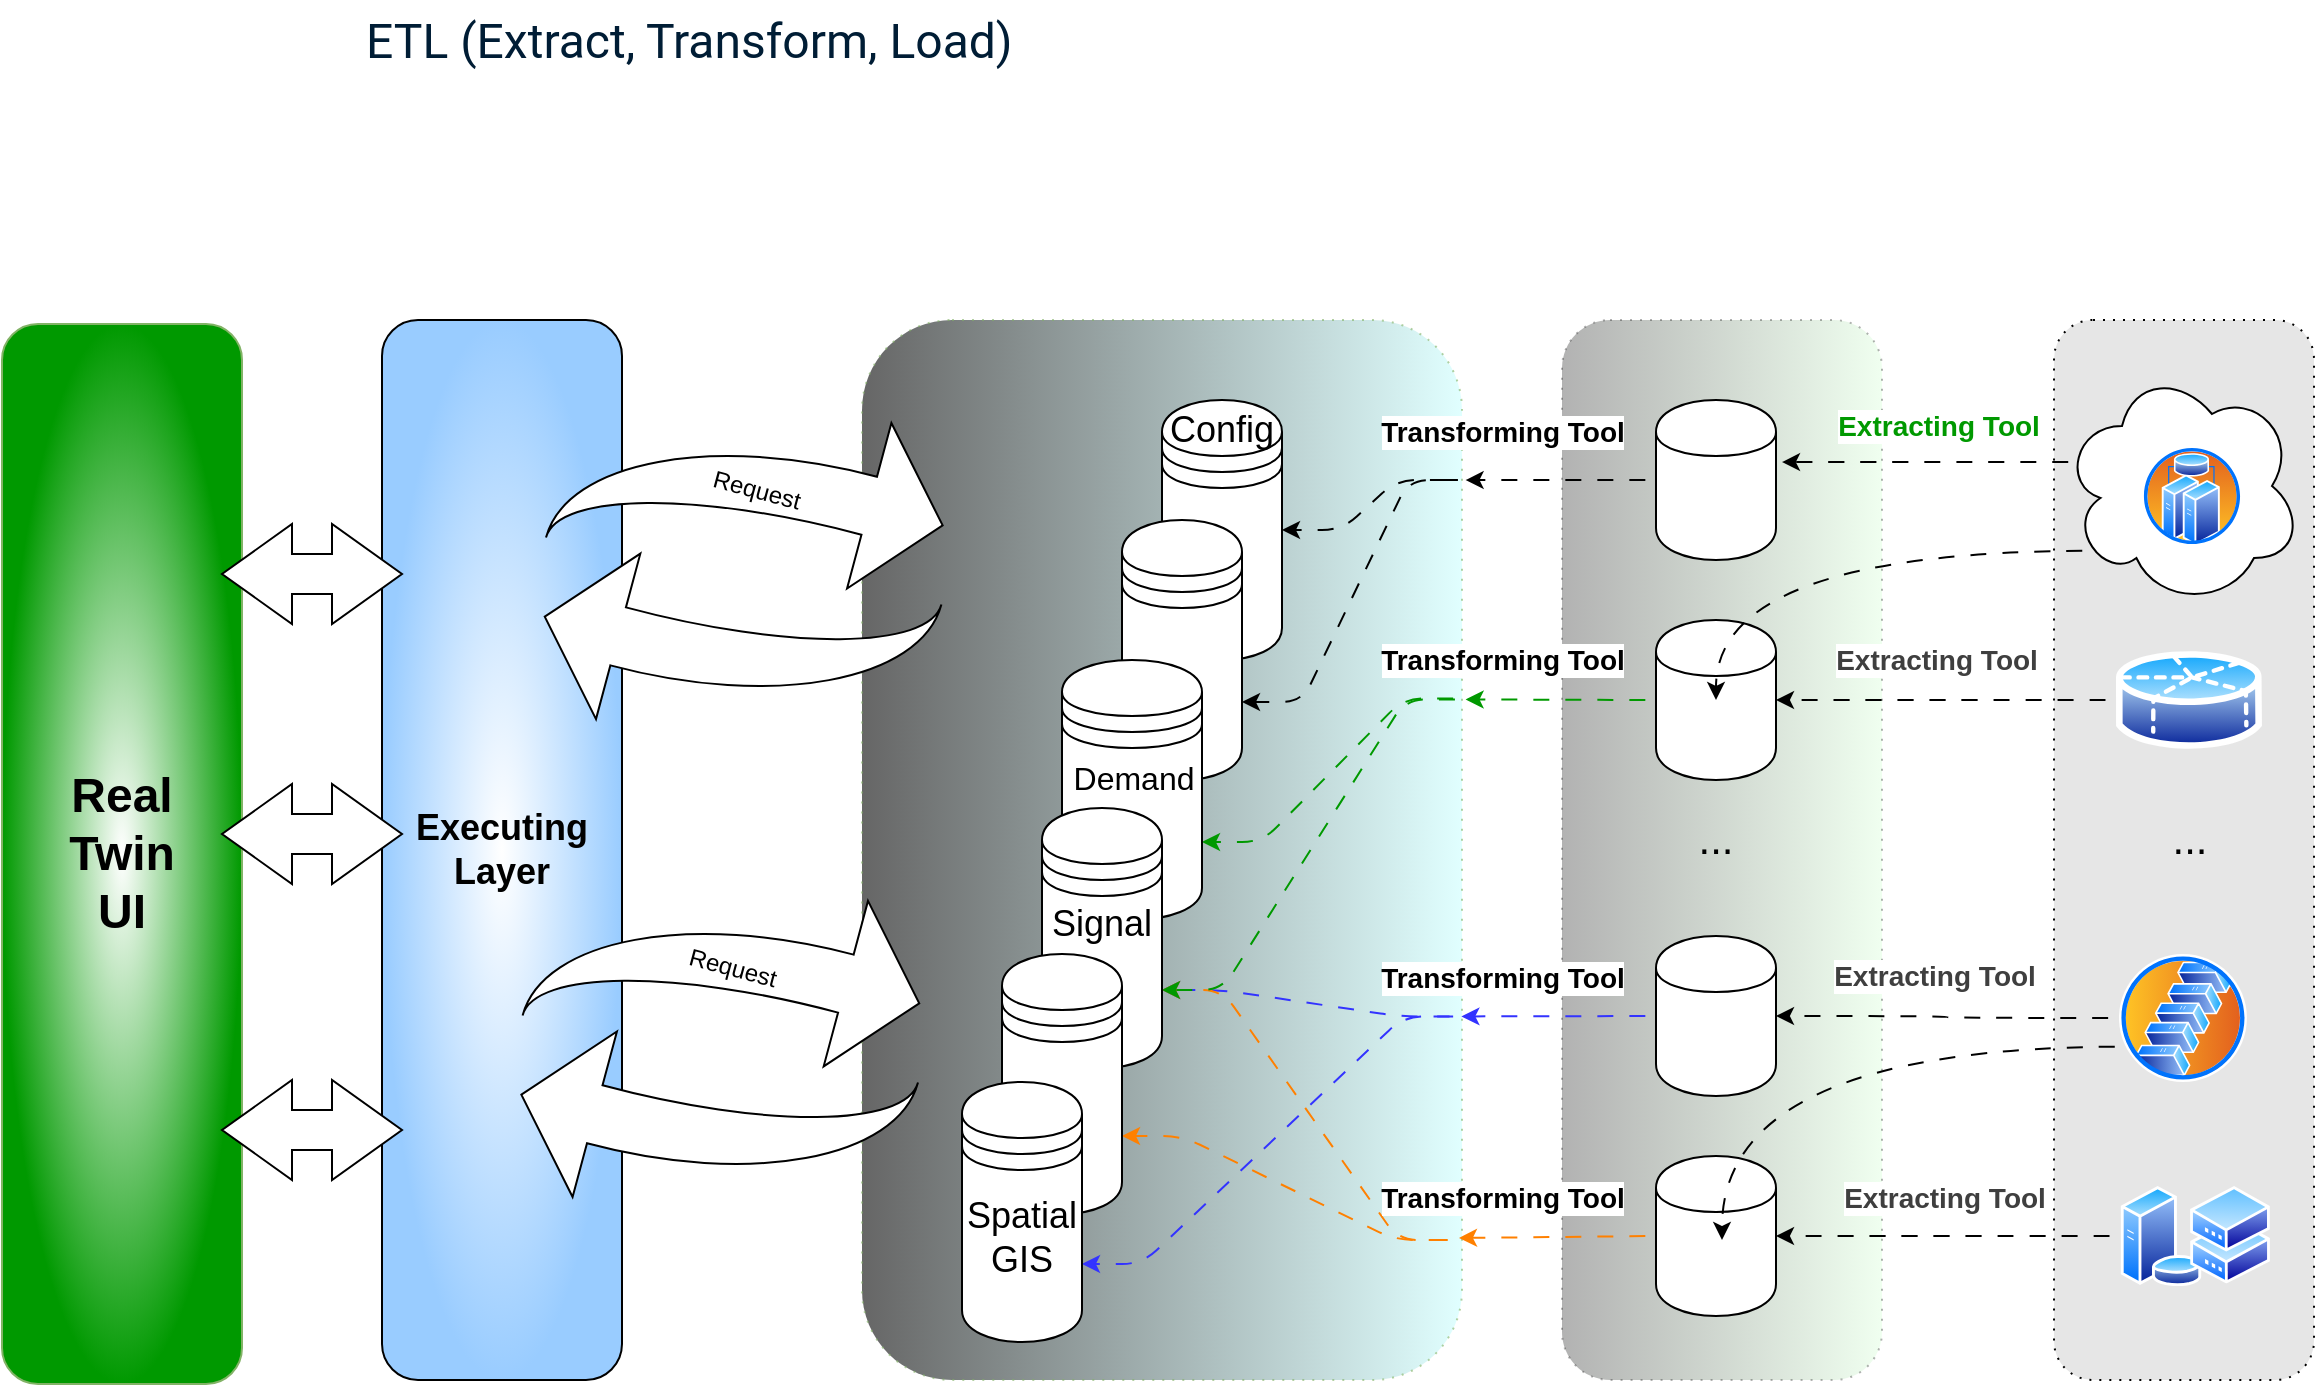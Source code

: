 <mxfile>
    <diagram id="jcmjR9he6WQk3XWefwnu" name="Page-1">
        <mxGraphModel dx="1589" dy="1341" grid="0" gridSize="10" guides="1" tooltips="1" connect="1" arrows="1" fold="1" page="0" pageScale="1" pageWidth="827" pageHeight="1169" background="#FFFFFF" math="0" shadow="0">
            <root>
                <mxCell id="0"/>
                <mxCell id="1" parent="0"/>
                <mxCell id="83" value="&lt;font style=&quot;font-size: 18px;&quot;&gt;&lt;b&gt;Executing&lt;/b&gt;&lt;/font&gt;&lt;div&gt;&lt;font style=&quot;font-size: 18px;&quot;&gt;&lt;b&gt;Layer&lt;/b&gt;&lt;/font&gt;&lt;/div&gt;" style="rounded=1;whiteSpace=wrap;html=1;gradientColor=#99CCFF;gradientDirection=radial;" parent="1" vertex="1">
                    <mxGeometry x="130" y="150" width="120" height="530" as="geometry"/>
                </mxCell>
                <mxCell id="84" value="&lt;b&gt;&lt;font style=&quot;font-size: 24px;&quot;&gt;Real&lt;/font&gt;&lt;/b&gt;&lt;div&gt;&lt;b&gt;&lt;font style=&quot;font-size: 24px;&quot;&gt;Twin&lt;/font&gt;&lt;/b&gt;&lt;/div&gt;&lt;div&gt;&lt;span style=&quot;font-size: 24px;&quot;&gt;&lt;b&gt;UI&lt;/b&gt;&lt;/span&gt;&lt;/div&gt;" style="rounded=1;whiteSpace=wrap;html=1;gradientDirection=radial;fillColor=default;strokeColor=#82b366;gradientColor=#009900;" parent="1" vertex="1">
                    <mxGeometry x="-60" y="152" width="120" height="530" as="geometry"/>
                </mxCell>
                <mxCell id="85" value="" style="html=1;shadow=0;dashed=0;align=center;verticalAlign=middle;shape=mxgraph.arrows2.twoWayArrow;dy=0.6;dx=35;" parent="1" vertex="1">
                    <mxGeometry x="50" y="252" width="90" height="50" as="geometry"/>
                </mxCell>
                <mxCell id="86" value="" style="html=1;shadow=0;dashed=0;align=center;verticalAlign=middle;shape=mxgraph.arrows2.twoWayArrow;dy=0.6;dx=35;" parent="1" vertex="1">
                    <mxGeometry x="50" y="382" width="90" height="50" as="geometry"/>
                </mxCell>
                <mxCell id="87" value="" style="html=1;shadow=0;dashed=0;align=center;verticalAlign=middle;shape=mxgraph.arrows2.twoWayArrow;dy=0.6;dx=35;" parent="1" vertex="1">
                    <mxGeometry x="50" y="530" width="90" height="50" as="geometry"/>
                </mxCell>
                <mxCell id="3" value="" style="rounded=1;whiteSpace=wrap;html=1;dashed=1;dashPattern=1 4;fillColor=#CCFFFF;strokeColor=#82b366;gradientColor=default;gradientDirection=west;opacity=60;" parent="1" vertex="1">
                    <mxGeometry x="370" y="150" width="300" height="530" as="geometry"/>
                </mxCell>
                <mxCell id="65" style="edgeStyle=entityRelationEdgeStyle;html=1;exitX=0.989;exitY=0.868;exitDx=0;exitDy=0;entryX=1;entryY=0.7;entryDx=0;entryDy=0;exitPerimeter=0;strokeColor=#FF8000;flowAnimation=1;" parent="1" source="3" target="37" edge="1">
                    <mxGeometry relative="1" as="geometry"/>
                </mxCell>
                <mxCell id="64" style="edgeStyle=entityRelationEdgeStyle;html=1;exitX=0.997;exitY=0.657;exitDx=0;exitDy=0;entryX=1;entryY=0.7;entryDx=0;entryDy=0;exitPerimeter=0;strokeColor=#3333FF;flowAnimation=1;" parent="1" source="3" target="36" edge="1">
                    <mxGeometry relative="1" as="geometry"/>
                </mxCell>
                <mxCell id="63" style="edgeStyle=entityRelationEdgeStyle;html=1;exitX=0.994;exitY=0.868;exitDx=0;exitDy=0;entryX=1;entryY=0.7;entryDx=0;entryDy=0;exitPerimeter=0;strokeColor=#FF8000;flowAnimation=1;" parent="1" source="3" target="36" edge="1">
                    <mxGeometry relative="1" as="geometry"/>
                </mxCell>
                <mxCell id="62" style="edgeStyle=entityRelationEdgeStyle;html=1;exitX=1.003;exitY=0.657;exitDx=0;exitDy=0;entryX=1;entryY=0.7;entryDx=0;entryDy=0;exitPerimeter=0;strokeColor=#3333FF;flowAnimation=1;" parent="1" source="3" target="38" edge="1">
                    <mxGeometry relative="1" as="geometry"/>
                </mxCell>
                <mxCell id="60" style="edgeStyle=entityRelationEdgeStyle;html=1;exitX=1.006;exitY=0.358;exitDx=0;exitDy=0;entryX=1;entryY=0.7;entryDx=0;entryDy=0;exitPerimeter=0;strokeColor=#009900;flowAnimation=1;" parent="1" source="3" target="36" edge="1">
                    <mxGeometry relative="1" as="geometry"/>
                </mxCell>
                <mxCell id="57" style="edgeStyle=entityRelationEdgeStyle;html=1;exitX=1.003;exitY=0.357;exitDx=0;exitDy=0;entryX=1;entryY=0.7;entryDx=0;entryDy=0;exitPerimeter=0;strokeColor=#009900;flowAnimation=1;" parent="1" source="3" target="35" edge="1">
                    <mxGeometry relative="1" as="geometry"/>
                </mxCell>
                <mxCell id="27" value="" style="rounded=1;whiteSpace=wrap;html=1;dashed=1;dashPattern=1 4;fillColor=#E6E6E6;" parent="1" vertex="1">
                    <mxGeometry x="966" y="150" width="130" height="530" as="geometry"/>
                </mxCell>
                <mxCell id="55" style="edgeStyle=entityRelationEdgeStyle;html=1;exitX=0.991;exitY=0.151;exitDx=0;exitDy=0;entryX=1;entryY=0.5;entryDx=0;entryDy=0;exitPerimeter=0;flowAnimation=1;" parent="1" source="3" target="33" edge="1">
                    <mxGeometry relative="1" as="geometry"/>
                </mxCell>
                <mxCell id="4" value="" style="rounded=1;whiteSpace=wrap;html=1;dashed=1;dashPattern=1 4;gradientColor=default;fillColor=#CCFFCC;gradientDirection=west;opacity=30;" parent="1" vertex="1">
                    <mxGeometry x="720" y="150" width="160" height="530" as="geometry"/>
                </mxCell>
                <mxCell id="5" value="" style="shape=cylinder;whiteSpace=wrap;html=1;boundedLbl=1;backgroundOutline=1;" parent="1" vertex="1">
                    <mxGeometry x="767" y="190" width="60" height="80" as="geometry"/>
                </mxCell>
                <mxCell id="6" value="" style="shape=cylinder;whiteSpace=wrap;html=1;boundedLbl=1;backgroundOutline=1;" parent="1" vertex="1">
                    <mxGeometry x="767" y="300" width="60" height="80" as="geometry"/>
                </mxCell>
                <mxCell id="7" value="" style="shape=cylinder;whiteSpace=wrap;html=1;boundedLbl=1;backgroundOutline=1;" parent="1" vertex="1">
                    <mxGeometry x="767" y="458" width="60" height="80" as="geometry"/>
                </mxCell>
                <mxCell id="8" value="" style="shape=cylinder;whiteSpace=wrap;html=1;boundedLbl=1;backgroundOutline=1;" parent="1" vertex="1">
                    <mxGeometry x="767" y="568" width="60" height="80" as="geometry"/>
                </mxCell>
                <mxCell id="9" value="&lt;font style=&quot;font-size: 21px;&quot;&gt;...&lt;/font&gt;" style="text;html=1;align=center;verticalAlign=middle;whiteSpace=wrap;rounded=0;" parent="1" vertex="1">
                    <mxGeometry x="767" y="394" width="60" height="30" as="geometry"/>
                </mxCell>
                <mxCell id="10" value="" style="shape=cloud;whiteSpace=wrap;html=1;" parent="1" vertex="1">
                    <mxGeometry x="970" y="173" width="120" height="120" as="geometry"/>
                </mxCell>
                <mxCell id="11" value="" style="image;aspect=fixed;perimeter=ellipsePerimeter;html=1;align=center;shadow=0;dashed=0;spacingTop=3;image=img/lib/active_directory/cluster_server.svg;" parent="1" vertex="1">
                    <mxGeometry x="1010" y="213" width="50" height="50" as="geometry"/>
                </mxCell>
                <mxCell id="16" style="edgeStyle=orthogonalEdgeStyle;curved=1;html=1;exitX=0;exitY=0.5;exitDx=0;exitDy=0;entryX=1;entryY=0.5;entryDx=0;entryDy=0;flowAnimation=1;" parent="1" source="12" target="6" edge="1">
                    <mxGeometry relative="1" as="geometry"/>
                </mxCell>
                <mxCell id="24" value="&lt;b style=&quot;color: rgb(63, 63, 63); font-size: 14px;&quot;&gt;Extracting Tool&lt;/b&gt;" style="edgeLabel;html=1;align=center;verticalAlign=middle;resizable=0;points=[];" parent="16" vertex="1" connectable="0">
                    <mxGeometry x="-0.032" y="4" relative="1" as="geometry">
                        <mxPoint x="-8" y="-24" as="offset"/>
                    </mxGeometry>
                </mxCell>
                <mxCell id="12" value="" style="aspect=fixed;html=1;align=center;shadow=0;dashed=0;spacingTop=3;image=img/lib/active_directory/database_partition_5.svg;shape=image;labelBackgroundColor=default;verticalAlign=top;verticalLabelPosition=bottom;perimeter=ellipsePerimeter;" parent="1" vertex="1">
                    <mxGeometry x="997" y="313" width="72.97" height="54" as="geometry"/>
                </mxCell>
                <mxCell id="19" style="edgeStyle=orthogonalEdgeStyle;curved=1;html=1;exitX=0;exitY=0.5;exitDx=0;exitDy=0;entryX=1;entryY=0.5;entryDx=0;entryDy=0;flowAnimation=1;" parent="1" source="14" target="8" edge="1">
                    <mxGeometry relative="1" as="geometry"/>
                </mxCell>
                <mxCell id="26" value="&lt;b style=&quot;color: rgb(63, 63, 63); font-size: 14px;&quot;&gt;Extracting Tool&lt;/b&gt;" style="edgeLabel;html=1;align=center;verticalAlign=middle;resizable=0;points=[];" parent="19" vertex="1" connectable="0">
                    <mxGeometry x="-0.337" y="11" relative="1" as="geometry">
                        <mxPoint x="-31" y="-30" as="offset"/>
                    </mxGeometry>
                </mxCell>
                <mxCell id="15" style="edgeStyle=orthogonalEdgeStyle;curved=1;html=1;exitX=0.07;exitY=0.4;exitDx=0;exitDy=0;exitPerimeter=0;entryX=1.05;entryY=0.388;entryDx=0;entryDy=0;entryPerimeter=0;flowAnimation=1;" parent="1" source="10" target="5" edge="1">
                    <mxGeometry relative="1" as="geometry"/>
                </mxCell>
                <mxCell id="23" value="&lt;font style=&quot;font-size: 14px; color: rgb(0, 153, 0);&quot;&gt;&lt;b&gt;Extracting Tool&lt;/b&gt;&lt;/font&gt;" style="edgeLabel;html=1;align=center;verticalAlign=middle;resizable=0;points=[];" parent="15" vertex="1" connectable="0">
                    <mxGeometry x="-0.392" y="8" relative="1" as="geometry">
                        <mxPoint x="-26" y="-26" as="offset"/>
                    </mxGeometry>
                </mxCell>
                <mxCell id="20" style="edgeStyle=orthogonalEdgeStyle;curved=1;html=1;exitX=0.5;exitY=1;exitDx=0;exitDy=0;entryX=1;entryY=0.5;entryDx=0;entryDy=0;flowAnimation=1;" parent="1" source="17" target="7" edge="1">
                    <mxGeometry relative="1" as="geometry"/>
                </mxCell>
                <mxCell id="25" value="&lt;b style=&quot;color: rgb(63, 63, 63); font-size: 14px;&quot;&gt;Extracting Tool&lt;/b&gt;" style="edgeLabel;html=1;align=center;verticalAlign=middle;resizable=0;points=[];" parent="20" vertex="1" connectable="0">
                    <mxGeometry x="-0.102" y="12" relative="1" as="geometry">
                        <mxPoint x="-15" y="-33" as="offset"/>
                    </mxGeometry>
                </mxCell>
                <mxCell id="17" value="" style="image;aspect=fixed;perimeter=ellipsePerimeter;html=1;align=center;shadow=0;dashed=0;spacingTop=3;image=img/lib/active_directory/server_farm.svg;direction=south;" parent="1" vertex="1">
                    <mxGeometry x="998.48" y="467" width="64" height="64" as="geometry"/>
                </mxCell>
                <mxCell id="22" value="&lt;span style=&quot;color: rgb(0, 29, 53); font-family: &amp;quot;Google Sans&amp;quot;, Roboto, Arial, sans-serif; font-style: normal; font-variant-ligatures: normal; font-variant-caps: normal; font-weight: 400; letter-spacing: normal; orphans: 2; text-align: start; text-indent: 0px; text-transform: none; widows: 2; word-spacing: 0px; -webkit-text-stroke-width: 0px; white-space: normal; background-color: rgb(255, 255, 255); text-decoration-thickness: initial; text-decoration-style: initial; text-decoration-color: initial; float: none; display: inline !important;&quot;&gt;&lt;font style=&quot;font-size: 24px;&quot;&gt;ETL (Extract, Transform, Load)&amp;nbsp;&lt;/font&gt;&lt;/span&gt;" style="text;whiteSpace=wrap;html=1;" parent="1" vertex="1">
                    <mxGeometry x="120" y="-10" width="340" height="50" as="geometry"/>
                </mxCell>
                <mxCell id="28" value="" style="group" parent="1" vertex="1" connectable="0">
                    <mxGeometry x="999" y="583" width="75" height="50" as="geometry"/>
                </mxCell>
                <mxCell id="14" value="" style="image;aspect=fixed;perimeter=ellipsePerimeter;html=1;align=center;shadow=0;dashed=0;spacingTop=3;image=img/lib/active_directory/database_server.svg;" parent="28" vertex="1">
                    <mxGeometry width="41" height="50" as="geometry"/>
                </mxCell>
                <mxCell id="18" value="" style="image;aspect=fixed;perimeter=ellipsePerimeter;html=1;align=center;shadow=0;dashed=0;spacingTop=3;image=img/lib/active_directory/shadowed_router.svg;" parent="28" vertex="1">
                    <mxGeometry x="35" width="40" height="48.78" as="geometry"/>
                </mxCell>
                <mxCell id="29" value="&lt;font style=&quot;font-size: 21px;&quot;&gt;...&lt;/font&gt;" style="text;html=1;align=center;verticalAlign=middle;whiteSpace=wrap;rounded=0;" parent="1" vertex="1">
                    <mxGeometry x="1004" y="394" width="60" height="30" as="geometry"/>
                </mxCell>
                <mxCell id="31" style="edgeStyle=orthogonalEdgeStyle;curved=1;html=1;exitX=0.13;exitY=0.77;exitDx=0;exitDy=0;exitPerimeter=0;entryX=0.5;entryY=0.5;entryDx=0;entryDy=0;entryPerimeter=0;flowAnimation=1;" parent="1" source="10" target="6" edge="1">
                    <mxGeometry relative="1" as="geometry"/>
                </mxCell>
                <mxCell id="32" style="edgeStyle=orthogonalEdgeStyle;curved=1;html=1;exitX=0.75;exitY=1;exitDx=0;exitDy=0;entryX=0.55;entryY=0.525;entryDx=0;entryDy=0;entryPerimeter=0;flowAnimation=1;" parent="1" source="17" target="8" edge="1">
                    <mxGeometry relative="1" as="geometry"/>
                </mxCell>
                <mxCell id="33" value="" style="shape=datastore;whiteSpace=wrap;html=1;" parent="1" vertex="1">
                    <mxGeometry x="520" y="190" width="60" height="130" as="geometry"/>
                </mxCell>
                <mxCell id="34" value="" style="shape=datastore;whiteSpace=wrap;html=1;" parent="1" vertex="1">
                    <mxGeometry x="500" y="250" width="60" height="130" as="geometry"/>
                </mxCell>
                <mxCell id="35" value="" style="shape=datastore;whiteSpace=wrap;html=1;" parent="1" vertex="1">
                    <mxGeometry x="470" y="320" width="70" height="130" as="geometry"/>
                </mxCell>
                <mxCell id="36" value="" style="shape=datastore;whiteSpace=wrap;html=1;" parent="1" vertex="1">
                    <mxGeometry x="460" y="394" width="60" height="130" as="geometry"/>
                </mxCell>
                <mxCell id="37" value="" style="shape=datastore;whiteSpace=wrap;html=1;" parent="1" vertex="1">
                    <mxGeometry x="440" y="467" width="60" height="130" as="geometry"/>
                </mxCell>
                <mxCell id="38" value="" style="shape=datastore;whiteSpace=wrap;html=1;" parent="1" vertex="1">
                    <mxGeometry x="420" y="531" width="60" height="130" as="geometry"/>
                </mxCell>
                <mxCell id="51" style="edgeStyle=none;html=1;exitX=0;exitY=0.5;exitDx=0;exitDy=0;entryX=1.006;entryY=0.151;entryDx=0;entryDy=0;entryPerimeter=0;flowAnimation=1;" parent="1" source="5" target="3" edge="1">
                    <mxGeometry relative="1" as="geometry"/>
                </mxCell>
                <mxCell id="66" value="&lt;b style=&quot;font-size: 14px;&quot;&gt;Transforming Tool&lt;/b&gt;" style="edgeLabel;html=1;align=center;verticalAlign=middle;resizable=0;points=[];" parent="51" vertex="1" connectable="0">
                    <mxGeometry x="0.307" y="2" relative="1" as="geometry">
                        <mxPoint x="-15" y="-26" as="offset"/>
                    </mxGeometry>
                </mxCell>
                <mxCell id="52" style="edgeStyle=none;html=1;exitX=0;exitY=0.5;exitDx=0;exitDy=0;entryX=1.006;entryY=0.358;entryDx=0;entryDy=0;entryPerimeter=0;strokeColor=#009900;flowAnimation=1;" parent="1" source="6" target="3" edge="1">
                    <mxGeometry relative="1" as="geometry"/>
                </mxCell>
                <mxCell id="67" value="&lt;b style=&quot;font-size: 14px;&quot;&gt;Transforming Tool&lt;/b&gt;" style="edgeLabel;html=1;align=center;verticalAlign=middle;resizable=0;points=[];" parent="52" vertex="1" connectable="0">
                    <mxGeometry x="-0.157" relative="1" as="geometry">
                        <mxPoint x="-37" y="-20" as="offset"/>
                    </mxGeometry>
                </mxCell>
                <mxCell id="53" style="edgeStyle=none;html=1;exitX=0;exitY=0.5;exitDx=0;exitDy=0;entryX=0.999;entryY=0.657;entryDx=0;entryDy=0;entryPerimeter=0;strokeColor=#3333FF;flowAnimation=1;" parent="1" source="7" target="3" edge="1">
                    <mxGeometry relative="1" as="geometry"/>
                </mxCell>
                <mxCell id="68" value="&lt;b style=&quot;font-size: 14px;&quot;&gt;Transforming Tool&lt;/b&gt;" style="edgeLabel;html=1;align=center;verticalAlign=middle;resizable=0;points=[];" parent="53" vertex="1" connectable="0">
                    <mxGeometry x="-0.199" relative="1" as="geometry">
                        <mxPoint x="-38" y="-19" as="offset"/>
                    </mxGeometry>
                </mxCell>
                <mxCell id="54" style="edgeStyle=none;html=1;exitX=0;exitY=0.5;exitDx=0;exitDy=0;entryX=0.995;entryY=0.866;entryDx=0;entryDy=0;entryPerimeter=0;strokeColor=#FF8000;flowAnimation=1;" parent="1" source="8" target="3" edge="1">
                    <mxGeometry relative="1" as="geometry"/>
                </mxCell>
                <mxCell id="69" value="&lt;b style=&quot;font-size: 14px;&quot;&gt;Transforming Tool&lt;/b&gt;" style="edgeLabel;html=1;align=center;verticalAlign=middle;resizable=0;points=[];" parent="54" vertex="1" connectable="0">
                    <mxGeometry x="0.033" y="2" relative="1" as="geometry">
                        <mxPoint x="-26" y="-22" as="offset"/>
                    </mxGeometry>
                </mxCell>
                <mxCell id="56" style="edgeStyle=entityRelationEdgeStyle;html=1;exitX=1.011;exitY=0.151;exitDx=0;exitDy=0;entryX=1;entryY=0.7;entryDx=0;entryDy=0;exitPerimeter=0;flowAnimation=1;" parent="1" source="3" target="34" edge="1">
                    <mxGeometry relative="1" as="geometry"/>
                </mxCell>
                <mxCell id="72" value="&lt;font style=&quot;font-size: 18px;&quot;&gt;Signal&lt;/font&gt;" style="text;html=1;align=center;verticalAlign=middle;whiteSpace=wrap;rounded=0;" parent="1" vertex="1">
                    <mxGeometry x="460" y="437" width="60" height="30" as="geometry"/>
                </mxCell>
                <mxCell id="74" value="&lt;font style=&quot;font-size: 16px;&quot;&gt;Demand&lt;/font&gt;" style="text;html=1;align=center;verticalAlign=middle;whiteSpace=wrap;rounded=0;" parent="1" vertex="1">
                    <mxGeometry x="476" y="364" width="60" height="30" as="geometry"/>
                </mxCell>
                <mxCell id="75" value="&lt;font style=&quot;font-size: 18px;&quot;&gt;Spatial&lt;/font&gt;&lt;div&gt;&lt;font style=&quot;font-size: 18px;&quot;&gt;GIS&lt;/font&gt;&lt;/div&gt;" style="text;html=1;align=center;verticalAlign=middle;whiteSpace=wrap;rounded=0;" parent="1" vertex="1">
                    <mxGeometry x="420" y="594" width="60" height="30" as="geometry"/>
                </mxCell>
                <mxCell id="76" value="&lt;font style=&quot;font-size: 18px;&quot;&gt;Config&lt;/font&gt;" style="text;html=1;align=center;verticalAlign=middle;whiteSpace=wrap;rounded=0;" parent="1" vertex="1">
                    <mxGeometry x="520" y="190" width="60" height="30" as="geometry"/>
                </mxCell>
                <mxCell id="78" value="Request" style="html=1;shadow=0;dashed=0;align=center;verticalAlign=middle;shape=mxgraph.arrows2.jumpInArrow;dy=15;dx=38;arrowHead=85.64;rotation=15;" parent="1" vertex="1">
                    <mxGeometry x="221.7" y="185.06" width="190" height="100" as="geometry"/>
                </mxCell>
                <mxCell id="79" value="" style="html=1;shadow=0;dashed=0;align=center;verticalAlign=middle;shape=mxgraph.arrows2.jumpInArrow;dy=15;dx=38;arrowHead=85.64;rotation=-165;" parent="1" vertex="1">
                    <mxGeometry x="210" y="266" width="190" height="100" as="geometry"/>
                </mxCell>
                <mxCell id="80" value="Request" style="html=1;shadow=0;dashed=0;align=center;verticalAlign=middle;shape=mxgraph.arrows2.jumpInArrow;dy=15;dx=38;arrowHead=85.64;rotation=15;" parent="1" vertex="1">
                    <mxGeometry x="210" y="424" width="190" height="100" as="geometry"/>
                </mxCell>
                <mxCell id="81" value="" style="html=1;shadow=0;dashed=0;align=center;verticalAlign=middle;shape=mxgraph.arrows2.jumpInArrow;dy=15;dx=38;arrowHead=85.64;rotation=-165;" parent="1" vertex="1">
                    <mxGeometry x="198.3" y="504.94" width="190" height="100" as="geometry"/>
                </mxCell>
            </root>
        </mxGraphModel>
    </diagram>
</mxfile>
